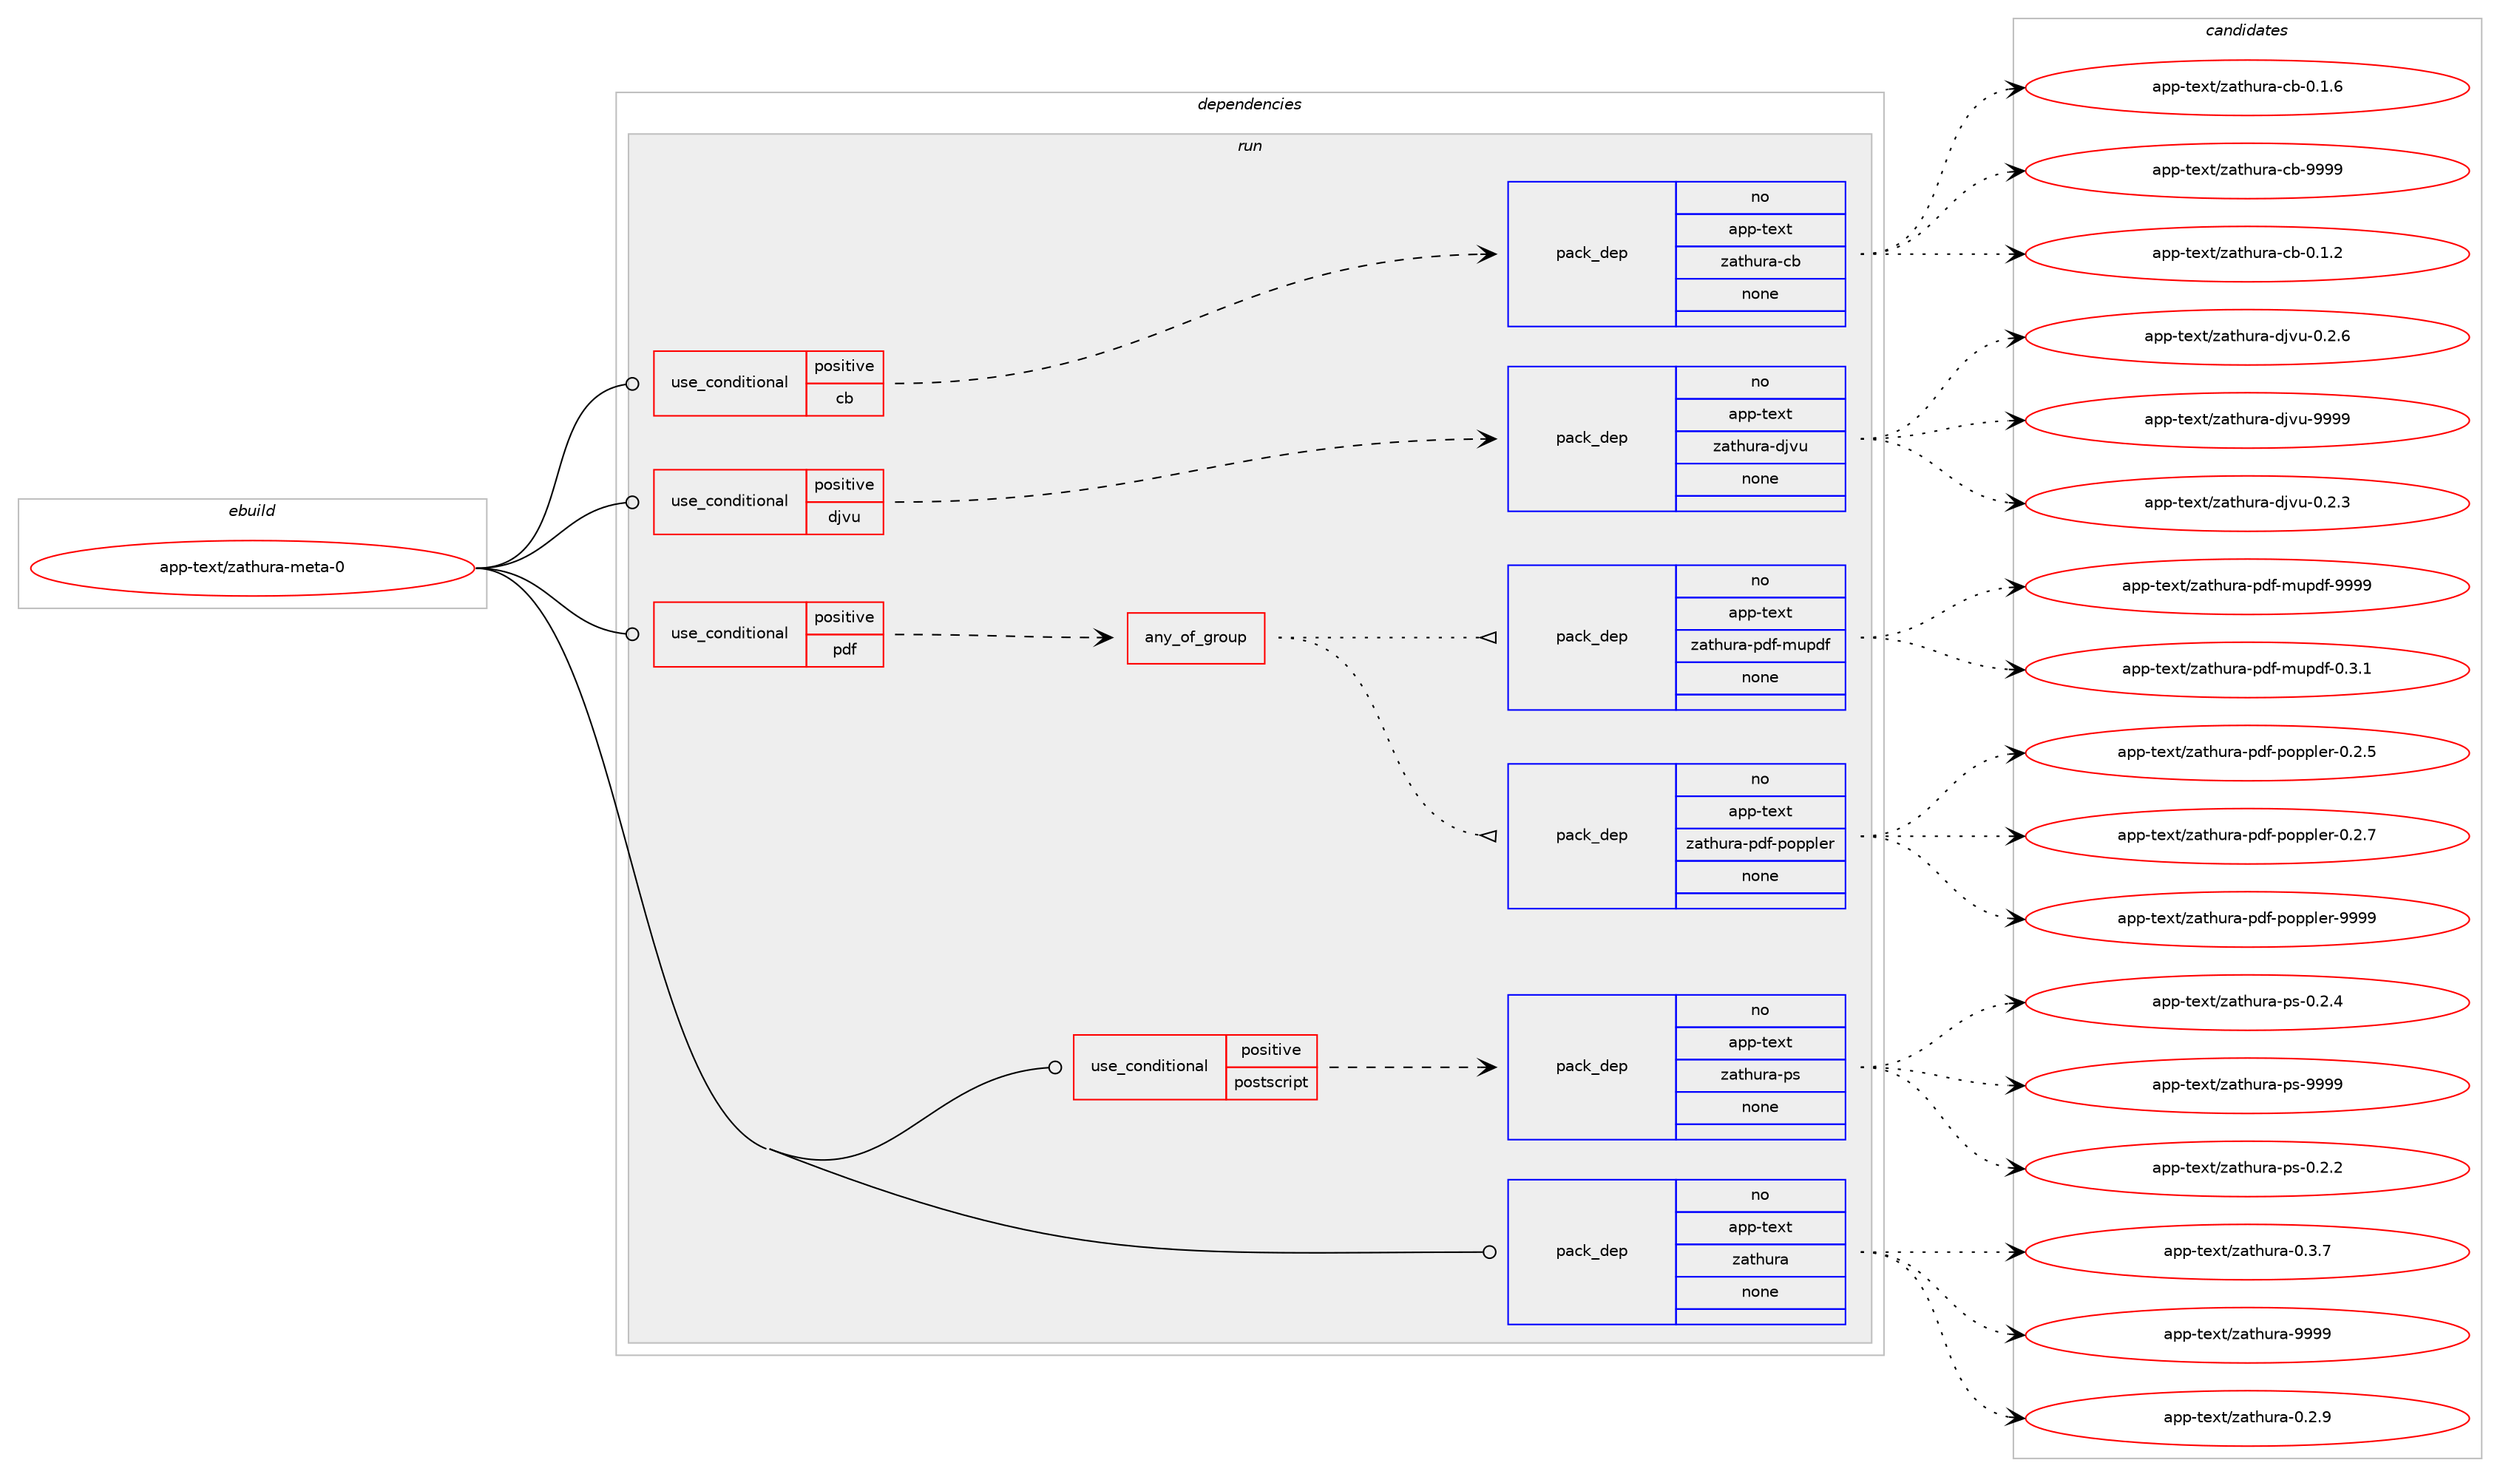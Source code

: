 digraph prolog {

# *************
# Graph options
# *************

newrank=true;
concentrate=true;
compound=true;
graph [rankdir=LR,fontname=Helvetica,fontsize=10,ranksep=1.5];#, ranksep=2.5, nodesep=0.2];
edge  [arrowhead=vee];
node  [fontname=Helvetica,fontsize=10];

# **********
# The ebuild
# **********

subgraph cluster_leftcol {
color=gray;
rank=same;
label=<<i>ebuild</i>>;
id [label="app-text/zathura-meta-0", color=red, width=4, href="../app-text/zathura-meta-0.svg"];
}

# ****************
# The dependencies
# ****************

subgraph cluster_midcol {
color=gray;
label=<<i>dependencies</i>>;
subgraph cluster_compile {
fillcolor="#eeeeee";
style=filled;
label=<<i>compile</i>>;
}
subgraph cluster_compileandrun {
fillcolor="#eeeeee";
style=filled;
label=<<i>compile and run</i>>;
}
subgraph cluster_run {
fillcolor="#eeeeee";
style=filled;
label=<<i>run</i>>;
subgraph cond15663 {
dependency62555 [label=<<TABLE BORDER="0" CELLBORDER="1" CELLSPACING="0" CELLPADDING="4"><TR><TD ROWSPAN="3" CELLPADDING="10">use_conditional</TD></TR><TR><TD>positive</TD></TR><TR><TD>cb</TD></TR></TABLE>>, shape=none, color=red];
subgraph pack45732 {
dependency62556 [label=<<TABLE BORDER="0" CELLBORDER="1" CELLSPACING="0" CELLPADDING="4" WIDTH="220"><TR><TD ROWSPAN="6" CELLPADDING="30">pack_dep</TD></TR><TR><TD WIDTH="110">no</TD></TR><TR><TD>app-text</TD></TR><TR><TD>zathura-cb</TD></TR><TR><TD>none</TD></TR><TR><TD></TD></TR></TABLE>>, shape=none, color=blue];
}
dependency62555:e -> dependency62556:w [weight=20,style="dashed",arrowhead="vee"];
}
id:e -> dependency62555:w [weight=20,style="solid",arrowhead="odot"];
subgraph cond15664 {
dependency62557 [label=<<TABLE BORDER="0" CELLBORDER="1" CELLSPACING="0" CELLPADDING="4"><TR><TD ROWSPAN="3" CELLPADDING="10">use_conditional</TD></TR><TR><TD>positive</TD></TR><TR><TD>djvu</TD></TR></TABLE>>, shape=none, color=red];
subgraph pack45733 {
dependency62558 [label=<<TABLE BORDER="0" CELLBORDER="1" CELLSPACING="0" CELLPADDING="4" WIDTH="220"><TR><TD ROWSPAN="6" CELLPADDING="30">pack_dep</TD></TR><TR><TD WIDTH="110">no</TD></TR><TR><TD>app-text</TD></TR><TR><TD>zathura-djvu</TD></TR><TR><TD>none</TD></TR><TR><TD></TD></TR></TABLE>>, shape=none, color=blue];
}
dependency62557:e -> dependency62558:w [weight=20,style="dashed",arrowhead="vee"];
}
id:e -> dependency62557:w [weight=20,style="solid",arrowhead="odot"];
subgraph cond15665 {
dependency62559 [label=<<TABLE BORDER="0" CELLBORDER="1" CELLSPACING="0" CELLPADDING="4"><TR><TD ROWSPAN="3" CELLPADDING="10">use_conditional</TD></TR><TR><TD>positive</TD></TR><TR><TD>pdf</TD></TR></TABLE>>, shape=none, color=red];
subgraph any1132 {
dependency62560 [label=<<TABLE BORDER="0" CELLBORDER="1" CELLSPACING="0" CELLPADDING="4"><TR><TD CELLPADDING="10">any_of_group</TD></TR></TABLE>>, shape=none, color=red];subgraph pack45734 {
dependency62561 [label=<<TABLE BORDER="0" CELLBORDER="1" CELLSPACING="0" CELLPADDING="4" WIDTH="220"><TR><TD ROWSPAN="6" CELLPADDING="30">pack_dep</TD></TR><TR><TD WIDTH="110">no</TD></TR><TR><TD>app-text</TD></TR><TR><TD>zathura-pdf-poppler</TD></TR><TR><TD>none</TD></TR><TR><TD></TD></TR></TABLE>>, shape=none, color=blue];
}
dependency62560:e -> dependency62561:w [weight=20,style="dotted",arrowhead="oinv"];
subgraph pack45735 {
dependency62562 [label=<<TABLE BORDER="0" CELLBORDER="1" CELLSPACING="0" CELLPADDING="4" WIDTH="220"><TR><TD ROWSPAN="6" CELLPADDING="30">pack_dep</TD></TR><TR><TD WIDTH="110">no</TD></TR><TR><TD>app-text</TD></TR><TR><TD>zathura-pdf-mupdf</TD></TR><TR><TD>none</TD></TR><TR><TD></TD></TR></TABLE>>, shape=none, color=blue];
}
dependency62560:e -> dependency62562:w [weight=20,style="dotted",arrowhead="oinv"];
}
dependency62559:e -> dependency62560:w [weight=20,style="dashed",arrowhead="vee"];
}
id:e -> dependency62559:w [weight=20,style="solid",arrowhead="odot"];
subgraph cond15666 {
dependency62563 [label=<<TABLE BORDER="0" CELLBORDER="1" CELLSPACING="0" CELLPADDING="4"><TR><TD ROWSPAN="3" CELLPADDING="10">use_conditional</TD></TR><TR><TD>positive</TD></TR><TR><TD>postscript</TD></TR></TABLE>>, shape=none, color=red];
subgraph pack45736 {
dependency62564 [label=<<TABLE BORDER="0" CELLBORDER="1" CELLSPACING="0" CELLPADDING="4" WIDTH="220"><TR><TD ROWSPAN="6" CELLPADDING="30">pack_dep</TD></TR><TR><TD WIDTH="110">no</TD></TR><TR><TD>app-text</TD></TR><TR><TD>zathura-ps</TD></TR><TR><TD>none</TD></TR><TR><TD></TD></TR></TABLE>>, shape=none, color=blue];
}
dependency62563:e -> dependency62564:w [weight=20,style="dashed",arrowhead="vee"];
}
id:e -> dependency62563:w [weight=20,style="solid",arrowhead="odot"];
subgraph pack45737 {
dependency62565 [label=<<TABLE BORDER="0" CELLBORDER="1" CELLSPACING="0" CELLPADDING="4" WIDTH="220"><TR><TD ROWSPAN="6" CELLPADDING="30">pack_dep</TD></TR><TR><TD WIDTH="110">no</TD></TR><TR><TD>app-text</TD></TR><TR><TD>zathura</TD></TR><TR><TD>none</TD></TR><TR><TD></TD></TR></TABLE>>, shape=none, color=blue];
}
id:e -> dependency62565:w [weight=20,style="solid",arrowhead="odot"];
}
}

# **************
# The candidates
# **************

subgraph cluster_choices {
rank=same;
color=gray;
label=<<i>candidates</i>>;

subgraph choice45732 {
color=black;
nodesep=1;
choice9711211245116101120116471229711610411711497459998454846494650 [label="app-text/zathura-cb-0.1.2", color=red, width=4,href="../app-text/zathura-cb-0.1.2.svg"];
choice9711211245116101120116471229711610411711497459998454846494654 [label="app-text/zathura-cb-0.1.6", color=red, width=4,href="../app-text/zathura-cb-0.1.6.svg"];
choice97112112451161011201164712297116104117114974599984557575757 [label="app-text/zathura-cb-9999", color=red, width=4,href="../app-text/zathura-cb-9999.svg"];
dependency62556:e -> choice9711211245116101120116471229711610411711497459998454846494650:w [style=dotted,weight="100"];
dependency62556:e -> choice9711211245116101120116471229711610411711497459998454846494654:w [style=dotted,weight="100"];
dependency62556:e -> choice97112112451161011201164712297116104117114974599984557575757:w [style=dotted,weight="100"];
}
subgraph choice45733 {
color=black;
nodesep=1;
choice971121124511610112011647122971161041171149745100106118117454846504651 [label="app-text/zathura-djvu-0.2.3", color=red, width=4,href="../app-text/zathura-djvu-0.2.3.svg"];
choice971121124511610112011647122971161041171149745100106118117454846504654 [label="app-text/zathura-djvu-0.2.6", color=red, width=4,href="../app-text/zathura-djvu-0.2.6.svg"];
choice9711211245116101120116471229711610411711497451001061181174557575757 [label="app-text/zathura-djvu-9999", color=red, width=4,href="../app-text/zathura-djvu-9999.svg"];
dependency62558:e -> choice971121124511610112011647122971161041171149745100106118117454846504651:w [style=dotted,weight="100"];
dependency62558:e -> choice971121124511610112011647122971161041171149745100106118117454846504654:w [style=dotted,weight="100"];
dependency62558:e -> choice9711211245116101120116471229711610411711497451001061181174557575757:w [style=dotted,weight="100"];
}
subgraph choice45734 {
color=black;
nodesep=1;
choice97112112451161011201164712297116104117114974511210010245112111112112108101114454846504653 [label="app-text/zathura-pdf-poppler-0.2.5", color=red, width=4,href="../app-text/zathura-pdf-poppler-0.2.5.svg"];
choice97112112451161011201164712297116104117114974511210010245112111112112108101114454846504655 [label="app-text/zathura-pdf-poppler-0.2.7", color=red, width=4,href="../app-text/zathura-pdf-poppler-0.2.7.svg"];
choice971121124511610112011647122971161041171149745112100102451121111121121081011144557575757 [label="app-text/zathura-pdf-poppler-9999", color=red, width=4,href="../app-text/zathura-pdf-poppler-9999.svg"];
dependency62561:e -> choice97112112451161011201164712297116104117114974511210010245112111112112108101114454846504653:w [style=dotted,weight="100"];
dependency62561:e -> choice97112112451161011201164712297116104117114974511210010245112111112112108101114454846504655:w [style=dotted,weight="100"];
dependency62561:e -> choice971121124511610112011647122971161041171149745112100102451121111121121081011144557575757:w [style=dotted,weight="100"];
}
subgraph choice45735 {
color=black;
nodesep=1;
choice97112112451161011201164712297116104117114974511210010245109117112100102454846514649 [label="app-text/zathura-pdf-mupdf-0.3.1", color=red, width=4,href="../app-text/zathura-pdf-mupdf-0.3.1.svg"];
choice971121124511610112011647122971161041171149745112100102451091171121001024557575757 [label="app-text/zathura-pdf-mupdf-9999", color=red, width=4,href="../app-text/zathura-pdf-mupdf-9999.svg"];
dependency62562:e -> choice97112112451161011201164712297116104117114974511210010245109117112100102454846514649:w [style=dotted,weight="100"];
dependency62562:e -> choice971121124511610112011647122971161041171149745112100102451091171121001024557575757:w [style=dotted,weight="100"];
}
subgraph choice45736 {
color=black;
nodesep=1;
choice971121124511610112011647122971161041171149745112115454846504650 [label="app-text/zathura-ps-0.2.2", color=red, width=4,href="../app-text/zathura-ps-0.2.2.svg"];
choice971121124511610112011647122971161041171149745112115454846504652 [label="app-text/zathura-ps-0.2.4", color=red, width=4,href="../app-text/zathura-ps-0.2.4.svg"];
choice9711211245116101120116471229711610411711497451121154557575757 [label="app-text/zathura-ps-9999", color=red, width=4,href="../app-text/zathura-ps-9999.svg"];
dependency62564:e -> choice971121124511610112011647122971161041171149745112115454846504650:w [style=dotted,weight="100"];
dependency62564:e -> choice971121124511610112011647122971161041171149745112115454846504652:w [style=dotted,weight="100"];
dependency62564:e -> choice9711211245116101120116471229711610411711497451121154557575757:w [style=dotted,weight="100"];
}
subgraph choice45737 {
color=black;
nodesep=1;
choice9711211245116101120116471229711610411711497454846504657 [label="app-text/zathura-0.2.9", color=red, width=4,href="../app-text/zathura-0.2.9.svg"];
choice9711211245116101120116471229711610411711497454846514655 [label="app-text/zathura-0.3.7", color=red, width=4,href="../app-text/zathura-0.3.7.svg"];
choice97112112451161011201164712297116104117114974557575757 [label="app-text/zathura-9999", color=red, width=4,href="../app-text/zathura-9999.svg"];
dependency62565:e -> choice9711211245116101120116471229711610411711497454846504657:w [style=dotted,weight="100"];
dependency62565:e -> choice9711211245116101120116471229711610411711497454846514655:w [style=dotted,weight="100"];
dependency62565:e -> choice97112112451161011201164712297116104117114974557575757:w [style=dotted,weight="100"];
}
}

}
